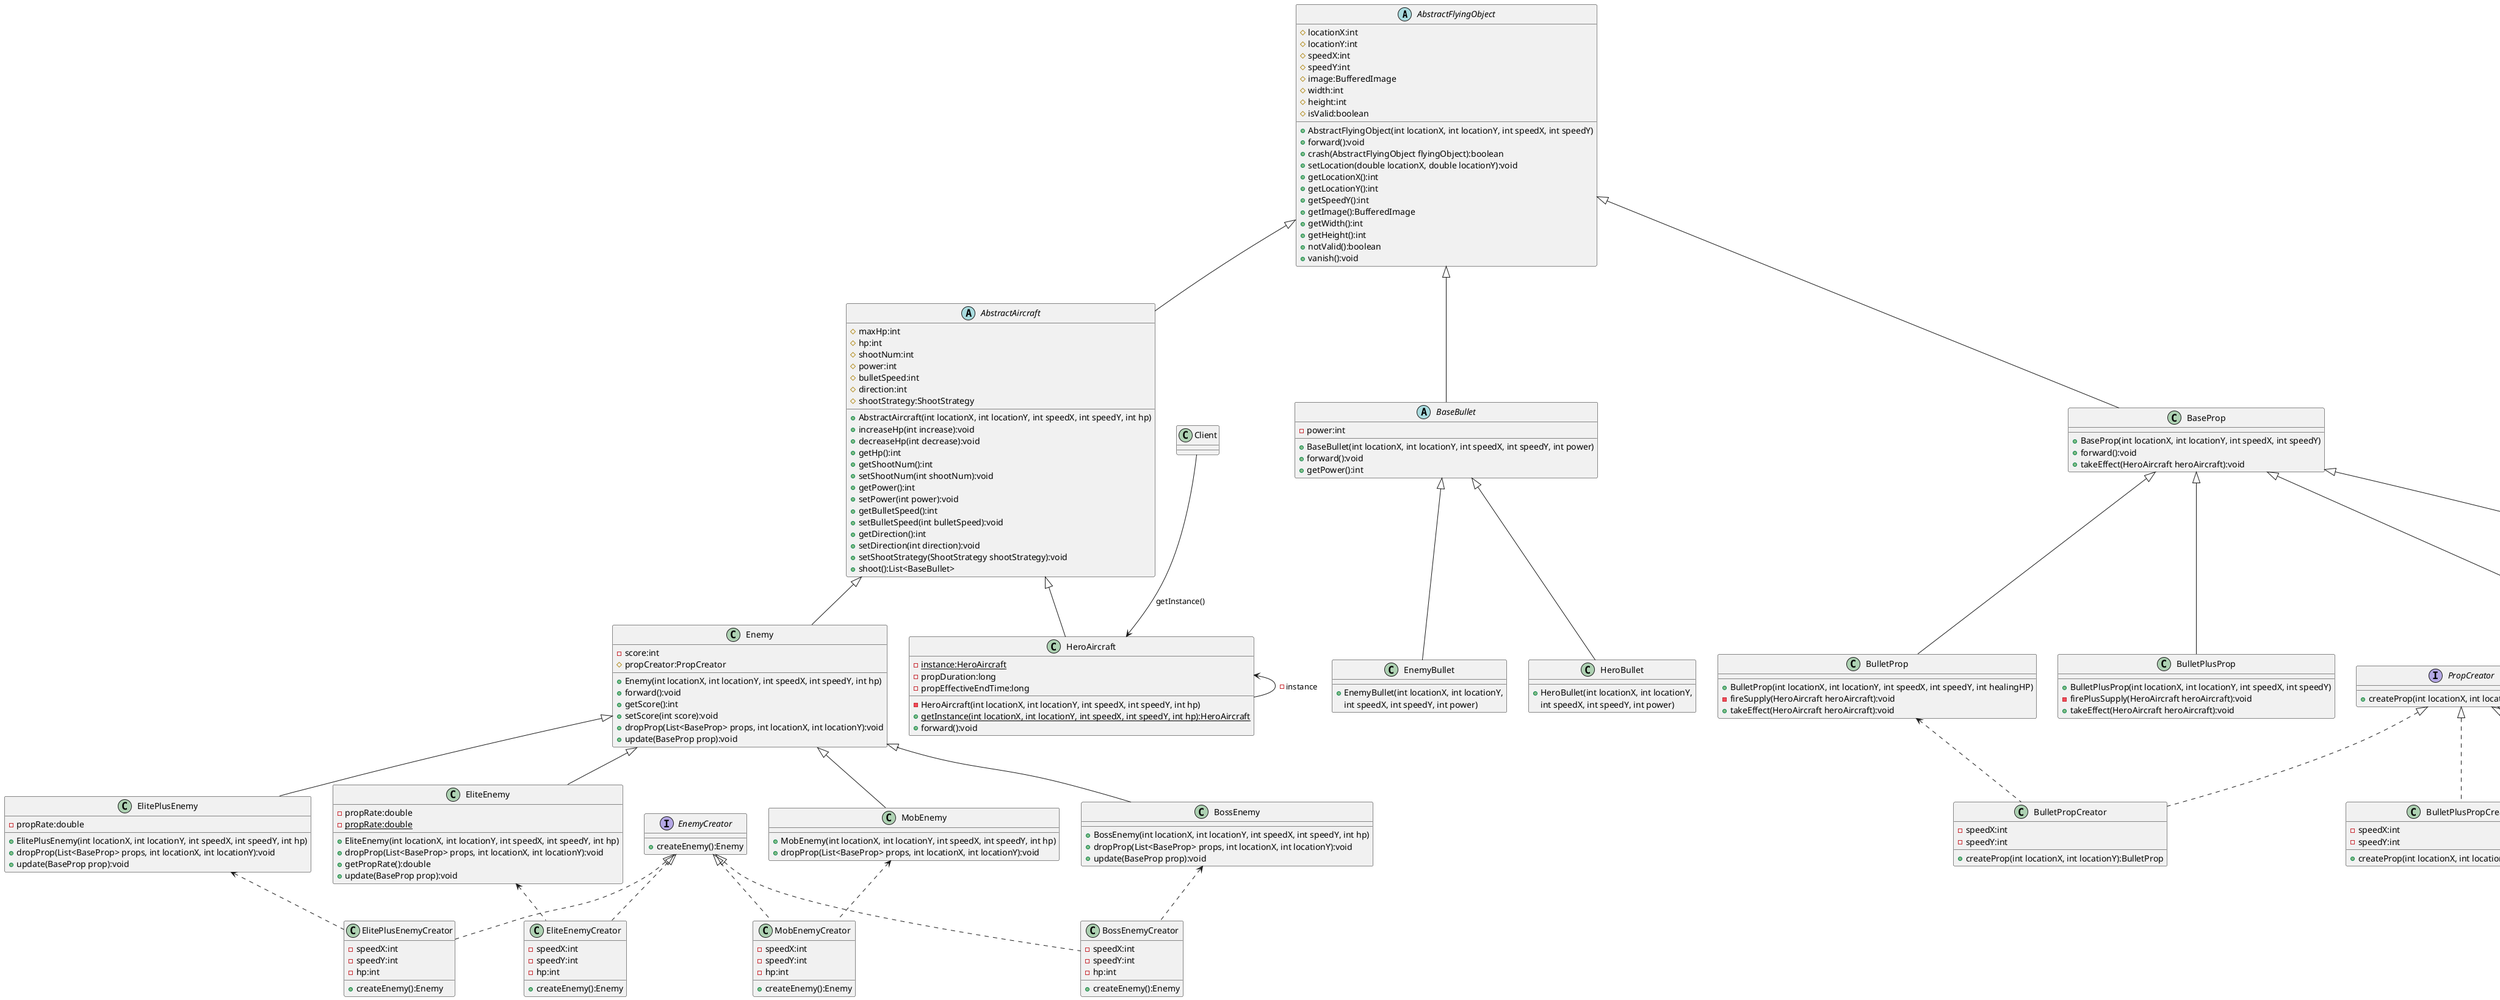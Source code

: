 @startuml
'https://plantuml.com/class-diagram

abstract class AbstractFlyingObject
{
    # locationX:int
    # locationY:int
    # speedX:int
    # speedY:int
    # image:BufferedImage
    # width:int
    # height:int
    # isValid:boolean

    + AbstractFlyingObject(int locationX, int locationY, int speedX, int speedY)
    + forward():void
    + crash(AbstractFlyingObject flyingObject):boolean
    + setLocation(double locationX, double locationY):void
    + getLocationX():int
    + getLocationY():int
    + getSpeedY():int
    + getImage():BufferedImage
    + getWidth():int
    + getHeight():int
    + notValid():boolean
    + vanish():void
}
abstract class AbstractAircraft
{
	# maxHp:int
    # hp:int
    # shootNum:int
    # power:int
    # bulletSpeed:int
    # direction:int
    # shootStrategy:ShootStrategy
    + AbstractAircraft(int locationX, int locationY, int speedX, int speedY, int hp)
    + increaseHp(int increase):void
    + decreaseHp(int decrease):void
    + getHp():int
    + getShootNum():int
    + setShootNum(int shootNum):void
    + getPower():int
    + setPower(int power):void
    + getBulletSpeed():int
    + setBulletSpeed(int bulletSpeed):void
    + getDirection():int
    + setDirection(int direction):void
    + setShootStrategy(ShootStrategy shootStrategy):void
    + shoot():List<BaseBullet>
 }


class HeroAircraft {
    - {static} instance:HeroAircraft
    - propDuration:long
    - propEffectiveEndTime:long
    - HeroAircraft(int locationX, int locationY, int speedX, int speedY, int hp)
    + {static} getInstance(int locationX, int locationY, int speedX, int speedY, int hp):HeroAircraft
    + forward():void
}

Client --> HeroAircraft : getInstance()
HeroAircraft <-- HeroAircraft : -instance

class Enemy {
    - score:int
    # propCreator:PropCreator
    + Enemy(int locationX, int locationY, int speedX, int speedY, int hp)
    + forward():void
    + getScore():int
    + setScore(int score):void
    + dropProp(List<BaseProp> props, int locationX, int locationY):void
    + update(BaseProp prop):void
}

class MobEnemy {
    + MobEnemy(int locationX, int locationY, int speedX, int speedY, int hp)
    + dropProp(List<BaseProp> props, int locationX, int locationY):void
}

class EliteEnemy {
    - propRate:double
    - {static} propRate:double
    + EliteEnemy(int locationX, int locationY, int speedX, int speedY, int hp)
    + dropProp(List<BaseProp> props, int locationX, int locationY):void
    + getPropRate():double
    + update(BaseProp prop):void
}

class ElitePlusEnemy {
    - propRate:double
    + ElitePlusEnemy(int locationX, int locationY, int speedX, int speedY, int hp)
    + dropProp(List<BaseProp> props, int locationX, int locationY):void
    + update(BaseProp prop):void
}

class BossEnemy {
    + BossEnemy(int locationX, int locationY, int speedX, int speedY, int hp)
    + dropProp(List<BaseProp> props, int locationX, int locationY):void
    + update(BaseProp prop):void
}

Enemy <|-- MobEnemy
Enemy <|-- EliteEnemy
Enemy <|-- ElitePlusEnemy
Enemy <|-- BossEnemy

AbstractAircraft <|-- HeroAircraft
AbstractAircraft <|-- Enemy

abstract class BaseBullet
{
    - power:int
    + BaseBullet(int locationX, int locationY, int speedX, int speedY, int power)
    + forward():void
	+ getPower():int
}

class HeroBullet {
    + HeroBullet(int locationX, int locationY,
     int speedX, int speedY, int power)
}

class EnemyBullet {
    + EnemyBullet(int locationX, int locationY,
     int speedX, int speedY, int power)
}

BaseBullet <|-- HeroBullet
BaseBullet <|-- EnemyBullet

class BaseProp {
    + BaseProp(int locationX, int locationY, int speedX, int speedY)
    + forward():void
    + takeEffect(HeroAircraft heroAircraft):void
}

class BloodProp {
    - healingHP:int
    + BloodProp(int locationX, int locationY, int speedX, int speedY, int healingHP)
    + getHealingHP():int
    - heal(HeroAircraft heroAircraft):void
    + takeEffect(HeroAircraft heroAircraft):void
}

class BombProp {
    + BombProp(int locationX, int locationY, int speedX, int speedY, int healingHP)
    - boom(HeroAircraft heroAircraft):void
    + getDamage():int
    + setDamage(int damage):void
    + takeEffect(HeroAircraft heroAircraft):void
}

class BulletProp {
    + BulletProp(int locationX, int locationY, int speedX, int speedY, int healingHP)
    - fireSupply(HeroAircraft heroAircraft):void
    + takeEffect(HeroAircraft heroAircraft):void
}

class BulletPlusProp {
    + BulletPlusProp(int locationX, int locationY, int speedX, int speedY)
    - firePlusSupply(HeroAircraft heroAircraft):void
    + takeEffect(HeroAircraft heroAircraft):void
}

BaseProp <|-- BloodProp
BaseProp <|-- BombProp
BaseProp <|-- BulletProp
BaseProp <|-- BulletPlusProp

AbstractFlyingObject <|-- AbstractAircraft
AbstractFlyingObject <|-- BaseBullet
AbstractFlyingObject <|-- BaseProp

interface EnemyCreator {
    + createEnemy():Enemy
}

class MobEnemyCreator {
    - speedX:int
    - speedY:int
    - hp:int
    + createEnemy():Enemy
}

MobEnemy <.. MobEnemyCreator

class EliteEnemyCreator {
    - speedX:int
    - speedY:int
    - hp:int
    + createEnemy():Enemy
}

EliteEnemy <.. EliteEnemyCreator

class ElitePlusEnemyCreator {
    - speedX:int
    - speedY:int
    - hp:int
    + createEnemy():Enemy
}

ElitePlusEnemy <.. ElitePlusEnemyCreator

class BossEnemyCreator {
    - speedX:int
    - speedY:int
    - hp:int
    + createEnemy():Enemy
}

BossEnemy <.. BossEnemyCreator

EnemyCreator <|.. MobEnemyCreator
EnemyCreator <|.. EliteEnemyCreator
EnemyCreator <|.. ElitePlusEnemyCreator
EnemyCreator <|.. BossEnemyCreator

interface PropCreator {
    + createProp(int locationX, int locationY):BaseProp
}

class BloodPropCreator {
    - speedX:int
    - speedY:int
    + createProp(int locationX, int locationY):BloodProp
}

BloodProp <.. BloodPropCreator

class BombPropCreator {
    - speedX:int
    - speedY:int
    + createProp(int locationX, int locationY):BombProp
}

BombProp <.. BombPropCreator

class BulletPropCreator {
    - speedX:int
    - speedY:int
    + createProp(int locationX, int locationY):BulletProp
}

BulletProp <.. BulletPropCreator

class BulletPlusPropCreator {
    - speedX:int
    - speedY:int
    + createProp(int locationX, int locationY):BulletPlusProp
}

BulletPlusPropCreator <.. BulletPlusPropCreator

PropCreator <|.. BloodPropCreator
PropCreator <|.. BombPropCreator
PropCreator <|.. BulletPropCreator
PropCreator <|.. BulletPlusPropCreator

@enduml